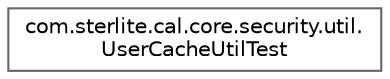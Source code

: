 digraph "Graphical Class Hierarchy"
{
 // LATEX_PDF_SIZE
  bgcolor="transparent";
  edge [fontname=Helvetica,fontsize=10,labelfontname=Helvetica,labelfontsize=10];
  node [fontname=Helvetica,fontsize=10,shape=box,height=0.2,width=0.4];
  rankdir="LR";
  Node0 [id="Node000000",label="com.sterlite.cal.core.security.util.\lUserCacheUtilTest",height=0.2,width=0.4,color="grey40", fillcolor="white", style="filled",URL="$classcom_1_1sterlite_1_1cal_1_1core_1_1security_1_1util_1_1_user_cache_util_test.html",tooltip=" "];
}
